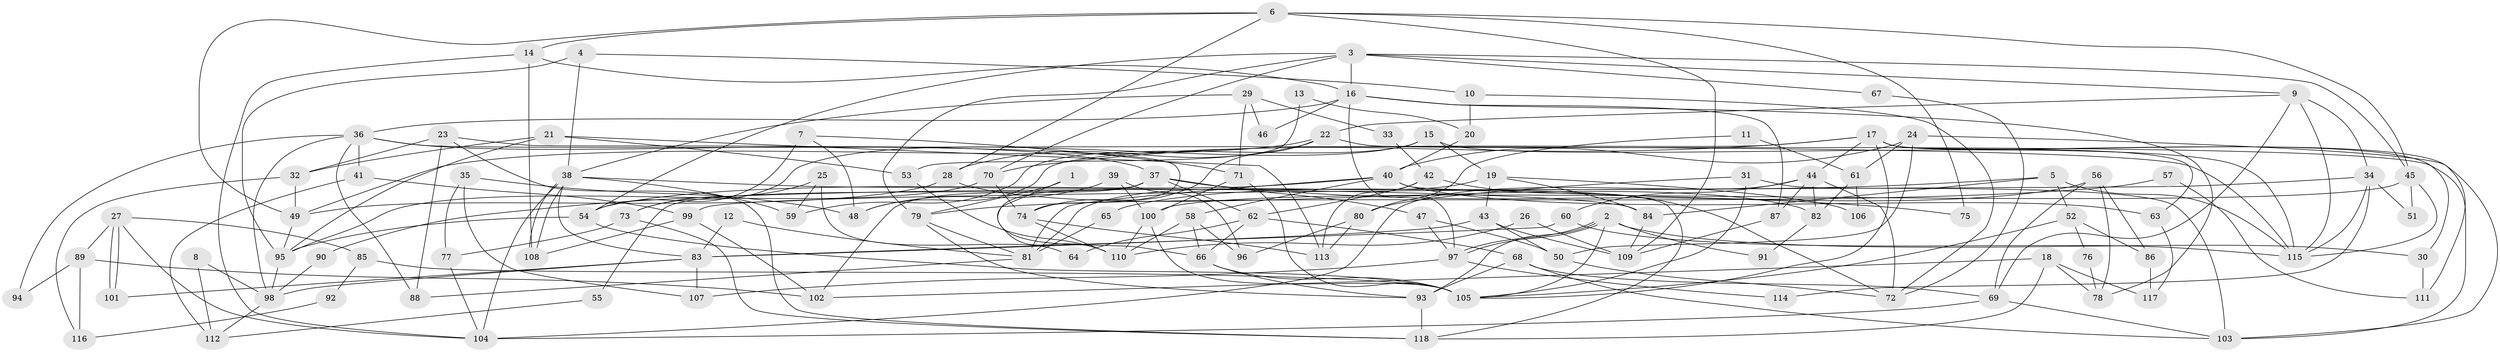 // Generated by graph-tools (version 1.1) at 2025/02/03/09/25 03:02:09]
// undirected, 118 vertices, 236 edges
graph export_dot {
graph [start="1"]
  node [color=gray90,style=filled];
  1;
  2;
  3;
  4;
  5;
  6;
  7;
  8;
  9;
  10;
  11;
  12;
  13;
  14;
  15;
  16;
  17;
  18;
  19;
  20;
  21;
  22;
  23;
  24;
  25;
  26;
  27;
  28;
  29;
  30;
  31;
  32;
  33;
  34;
  35;
  36;
  37;
  38;
  39;
  40;
  41;
  42;
  43;
  44;
  45;
  46;
  47;
  48;
  49;
  50;
  51;
  52;
  53;
  54;
  55;
  56;
  57;
  58;
  59;
  60;
  61;
  62;
  63;
  64;
  65;
  66;
  67;
  68;
  69;
  70;
  71;
  72;
  73;
  74;
  75;
  76;
  77;
  78;
  79;
  80;
  81;
  82;
  83;
  84;
  85;
  86;
  87;
  88;
  89;
  90;
  91;
  92;
  93;
  94;
  95;
  96;
  97;
  98;
  99;
  100;
  101;
  102;
  103;
  104;
  105;
  106;
  107;
  108;
  109;
  110;
  111;
  112;
  113;
  114;
  115;
  116;
  117;
  118;
  1 -- 66;
  1 -- 79;
  2 -- 105;
  2 -- 97;
  2 -- 97;
  2 -- 30;
  2 -- 91;
  2 -- 93;
  3 -- 54;
  3 -- 45;
  3 -- 9;
  3 -- 16;
  3 -- 67;
  3 -- 70;
  3 -- 79;
  4 -- 38;
  4 -- 95;
  4 -- 10;
  5 -- 115;
  5 -- 84;
  5 -- 52;
  5 -- 90;
  6 -- 49;
  6 -- 14;
  6 -- 28;
  6 -- 45;
  6 -- 75;
  6 -- 109;
  7 -- 48;
  7 -- 54;
  7 -- 71;
  8 -- 112;
  8 -- 98;
  9 -- 22;
  9 -- 34;
  9 -- 69;
  9 -- 115;
  10 -- 72;
  10 -- 20;
  11 -- 80;
  11 -- 61;
  12 -- 81;
  12 -- 83;
  13 -- 53;
  13 -- 20;
  14 -- 16;
  14 -- 108;
  14 -- 104;
  15 -- 115;
  15 -- 19;
  15 -- 59;
  15 -- 73;
  16 -- 97;
  16 -- 36;
  16 -- 46;
  16 -- 78;
  16 -- 87;
  17 -- 103;
  17 -- 44;
  17 -- 30;
  17 -- 48;
  17 -- 63;
  17 -- 70;
  17 -- 105;
  18 -- 78;
  18 -- 118;
  18 -- 102;
  18 -- 117;
  19 -- 84;
  19 -- 81;
  19 -- 43;
  19 -- 106;
  20 -- 40;
  21 -- 32;
  21 -- 95;
  21 -- 53;
  21 -- 113;
  22 -- 28;
  22 -- 74;
  22 -- 49;
  22 -- 103;
  23 -- 74;
  23 -- 88;
  23 -- 32;
  23 -- 118;
  24 -- 50;
  24 -- 40;
  24 -- 61;
  24 -- 111;
  25 -- 59;
  25 -- 73;
  25 -- 64;
  26 -- 109;
  26 -- 110;
  27 -- 101;
  27 -- 101;
  27 -- 104;
  27 -- 85;
  27 -- 89;
  28 -- 49;
  28 -- 82;
  29 -- 71;
  29 -- 38;
  29 -- 33;
  29 -- 46;
  30 -- 111;
  31 -- 105;
  31 -- 103;
  31 -- 80;
  32 -- 49;
  32 -- 116;
  33 -- 42;
  34 -- 115;
  34 -- 51;
  34 -- 99;
  34 -- 114;
  35 -- 107;
  35 -- 77;
  35 -- 48;
  36 -- 37;
  36 -- 41;
  36 -- 88;
  36 -- 94;
  36 -- 98;
  36 -- 115;
  37 -- 62;
  37 -- 110;
  37 -- 47;
  37 -- 55;
  37 -- 75;
  37 -- 102;
  38 -- 108;
  38 -- 108;
  38 -- 104;
  38 -- 59;
  38 -- 83;
  38 -- 84;
  39 -- 48;
  39 -- 100;
  39 -- 96;
  40 -- 54;
  40 -- 58;
  40 -- 63;
  40 -- 81;
  40 -- 118;
  41 -- 99;
  41 -- 112;
  42 -- 113;
  42 -- 62;
  42 -- 72;
  43 -- 83;
  43 -- 50;
  43 -- 109;
  44 -- 87;
  44 -- 104;
  44 -- 60;
  44 -- 72;
  44 -- 82;
  45 -- 115;
  45 -- 51;
  45 -- 100;
  47 -- 50;
  47 -- 97;
  49 -- 95;
  50 -- 72;
  52 -- 105;
  52 -- 76;
  52 -- 86;
  53 -- 110;
  54 -- 105;
  54 -- 95;
  55 -- 112;
  56 -- 86;
  56 -- 69;
  56 -- 65;
  56 -- 78;
  57 -- 111;
  57 -- 79;
  58 -- 96;
  58 -- 66;
  58 -- 110;
  60 -- 115;
  60 -- 83;
  61 -- 82;
  61 -- 106;
  62 -- 66;
  62 -- 68;
  62 -- 64;
  63 -- 117;
  65 -- 81;
  66 -- 105;
  66 -- 93;
  67 -- 72;
  68 -- 93;
  68 -- 103;
  68 -- 69;
  69 -- 103;
  69 -- 104;
  70 -- 74;
  70 -- 95;
  71 -- 105;
  71 -- 100;
  73 -- 118;
  73 -- 77;
  74 -- 110;
  74 -- 113;
  76 -- 78;
  77 -- 104;
  79 -- 93;
  79 -- 81;
  80 -- 113;
  80 -- 96;
  81 -- 88;
  82 -- 91;
  83 -- 98;
  83 -- 101;
  83 -- 107;
  84 -- 109;
  85 -- 105;
  85 -- 92;
  86 -- 117;
  87 -- 109;
  89 -- 102;
  89 -- 94;
  89 -- 116;
  90 -- 98;
  92 -- 116;
  93 -- 118;
  95 -- 98;
  97 -- 107;
  97 -- 114;
  98 -- 112;
  99 -- 102;
  99 -- 108;
  100 -- 105;
  100 -- 110;
}
